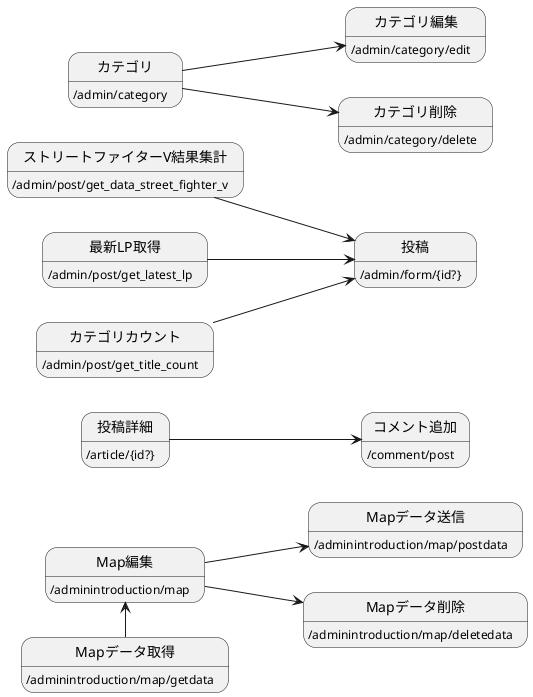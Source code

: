 @startuml

left to right direction

state 投稿詳細 : /article/{id?}
state コメント追加:/comment/post

投稿詳細 --> コメント追加

state 投稿 : /admin/form/{id?}
state ストリートファイターV結果集計 :/admin/post/get_data_street_fighter_v
state 最新LP取得 : /admin/post/get_latest_lp
state カテゴリカウント : /admin/post/get_title_count

 ストリートファイターV結果集計 --> 投稿
最新LP取得 --> 投稿
カテゴリカウント --> 投稿 

state カテゴリ : /admin/category
state カテゴリ編集 :/admin/category/edit
state カテゴリ削除 :/admin/category/delete

カテゴリ --> カテゴリ編集
カテゴリ --> カテゴリ削除

 state Map編集 :/adminintroduction/map
 state Mapデータ取得:/adminintroduction/map/getdata
 state Mapデータ送信:/adminintroduction/map/postdata
 state Mapデータ削除:/adminintroduction/map/deletedata
 
 Map編集 <-- Mapデータ取得
 Map編集 --> Mapデータ送信
 Map編集 --> Mapデータ削除


@enduml
